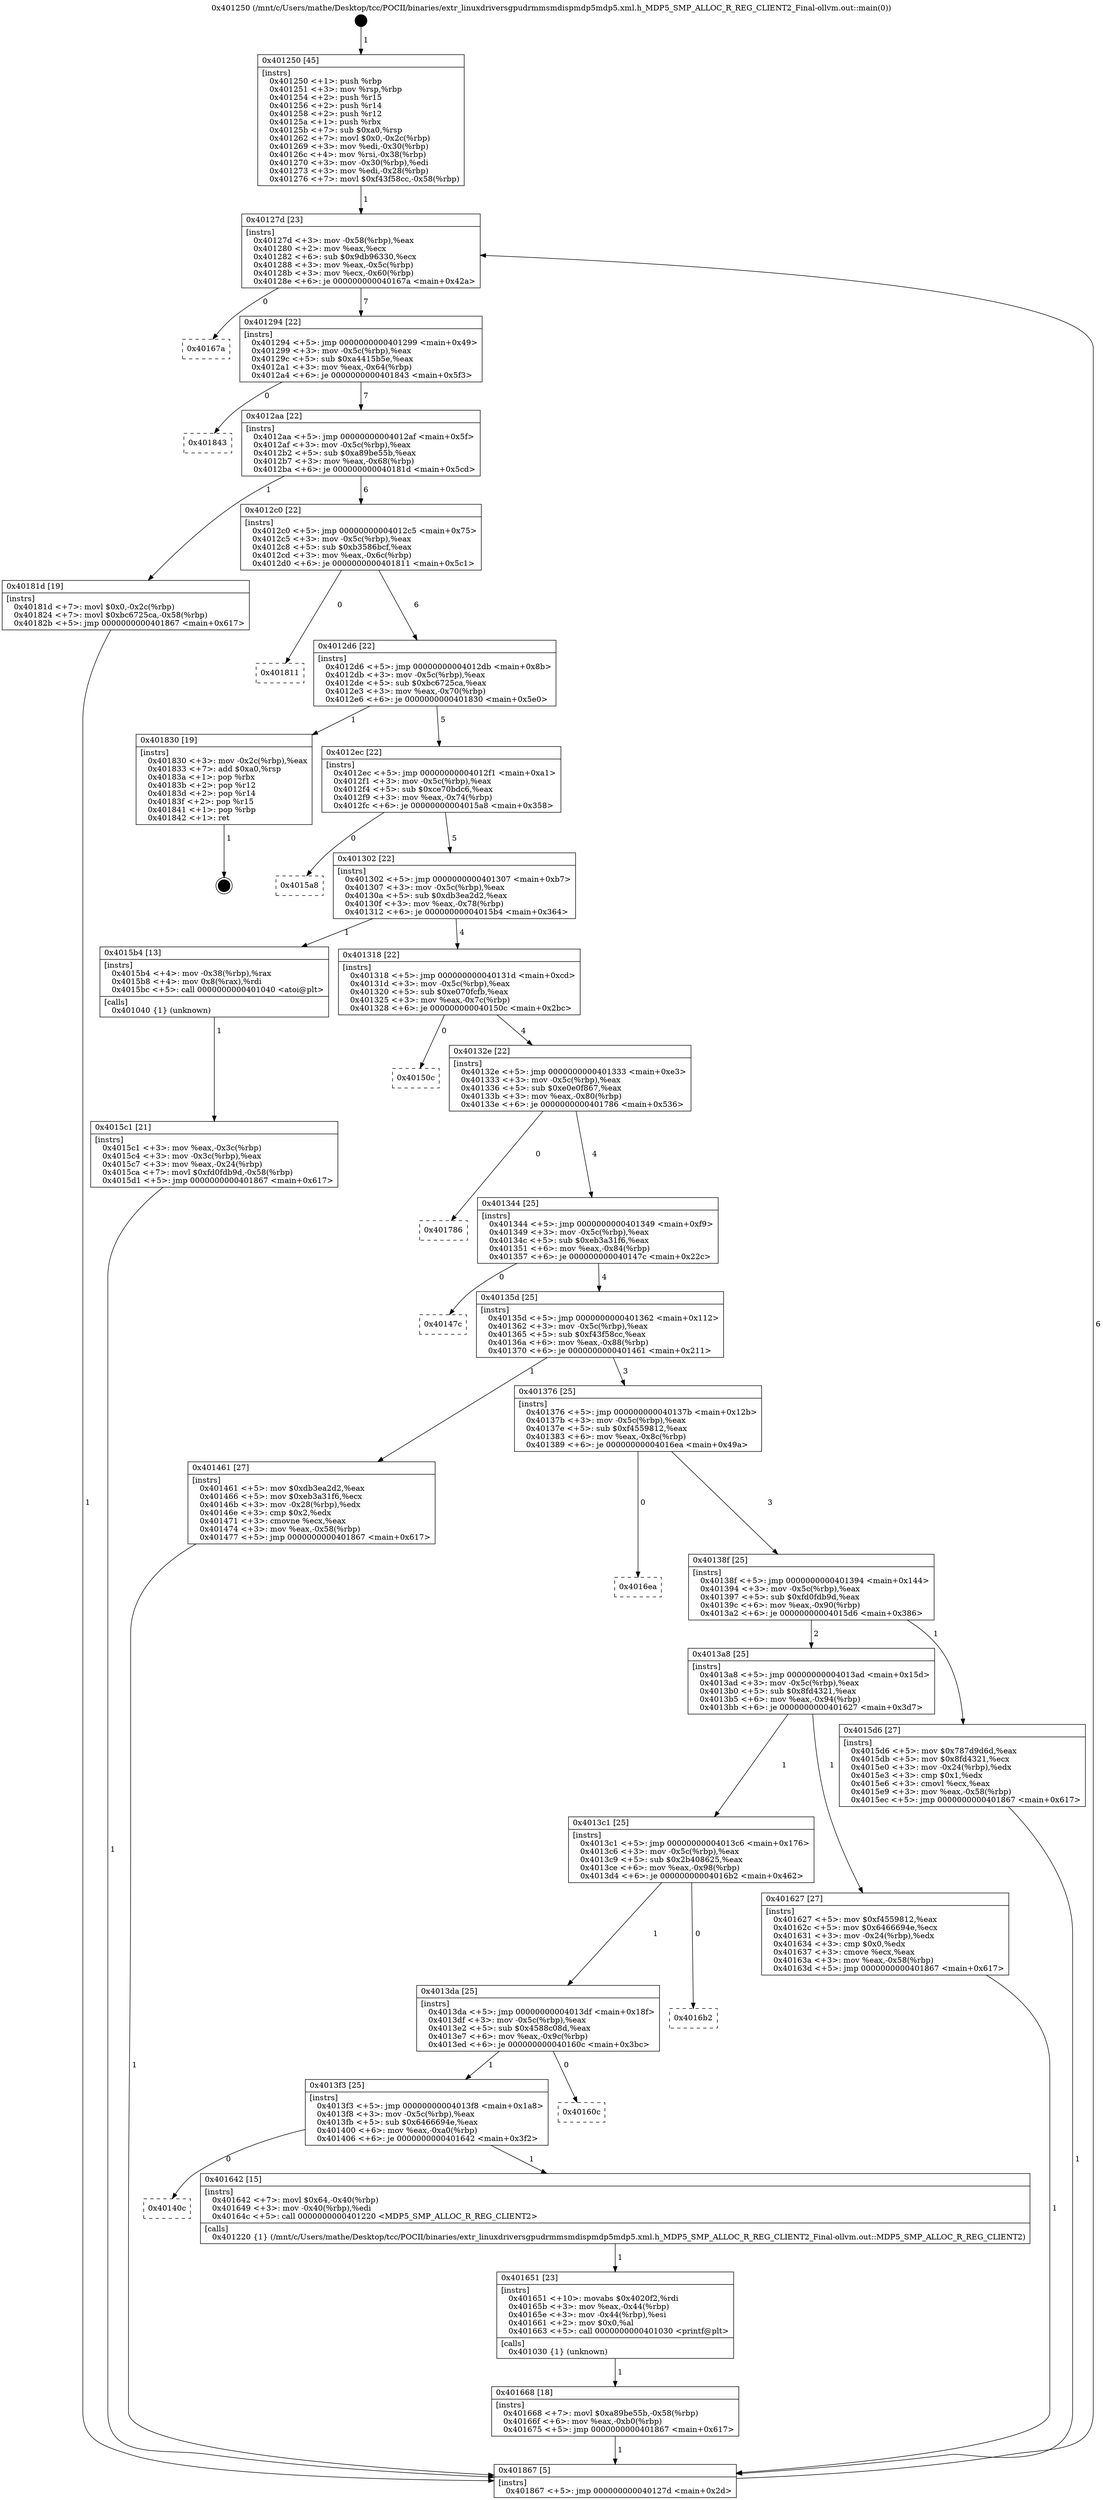 digraph "0x401250" {
  label = "0x401250 (/mnt/c/Users/mathe/Desktop/tcc/POCII/binaries/extr_linuxdriversgpudrmmsmdispmdp5mdp5.xml.h_MDP5_SMP_ALLOC_R_REG_CLIENT2_Final-ollvm.out::main(0))"
  labelloc = "t"
  node[shape=record]

  Entry [label="",width=0.3,height=0.3,shape=circle,fillcolor=black,style=filled]
  "0x40127d" [label="{
     0x40127d [23]\l
     | [instrs]\l
     &nbsp;&nbsp;0x40127d \<+3\>: mov -0x58(%rbp),%eax\l
     &nbsp;&nbsp;0x401280 \<+2\>: mov %eax,%ecx\l
     &nbsp;&nbsp;0x401282 \<+6\>: sub $0x9db96330,%ecx\l
     &nbsp;&nbsp;0x401288 \<+3\>: mov %eax,-0x5c(%rbp)\l
     &nbsp;&nbsp;0x40128b \<+3\>: mov %ecx,-0x60(%rbp)\l
     &nbsp;&nbsp;0x40128e \<+6\>: je 000000000040167a \<main+0x42a\>\l
  }"]
  "0x40167a" [label="{
     0x40167a\l
  }", style=dashed]
  "0x401294" [label="{
     0x401294 [22]\l
     | [instrs]\l
     &nbsp;&nbsp;0x401294 \<+5\>: jmp 0000000000401299 \<main+0x49\>\l
     &nbsp;&nbsp;0x401299 \<+3\>: mov -0x5c(%rbp),%eax\l
     &nbsp;&nbsp;0x40129c \<+5\>: sub $0xa4415b5e,%eax\l
     &nbsp;&nbsp;0x4012a1 \<+3\>: mov %eax,-0x64(%rbp)\l
     &nbsp;&nbsp;0x4012a4 \<+6\>: je 0000000000401843 \<main+0x5f3\>\l
  }"]
  Exit [label="",width=0.3,height=0.3,shape=circle,fillcolor=black,style=filled,peripheries=2]
  "0x401843" [label="{
     0x401843\l
  }", style=dashed]
  "0x4012aa" [label="{
     0x4012aa [22]\l
     | [instrs]\l
     &nbsp;&nbsp;0x4012aa \<+5\>: jmp 00000000004012af \<main+0x5f\>\l
     &nbsp;&nbsp;0x4012af \<+3\>: mov -0x5c(%rbp),%eax\l
     &nbsp;&nbsp;0x4012b2 \<+5\>: sub $0xa89be55b,%eax\l
     &nbsp;&nbsp;0x4012b7 \<+3\>: mov %eax,-0x68(%rbp)\l
     &nbsp;&nbsp;0x4012ba \<+6\>: je 000000000040181d \<main+0x5cd\>\l
  }"]
  "0x401668" [label="{
     0x401668 [18]\l
     | [instrs]\l
     &nbsp;&nbsp;0x401668 \<+7\>: movl $0xa89be55b,-0x58(%rbp)\l
     &nbsp;&nbsp;0x40166f \<+6\>: mov %eax,-0xb0(%rbp)\l
     &nbsp;&nbsp;0x401675 \<+5\>: jmp 0000000000401867 \<main+0x617\>\l
  }"]
  "0x40181d" [label="{
     0x40181d [19]\l
     | [instrs]\l
     &nbsp;&nbsp;0x40181d \<+7\>: movl $0x0,-0x2c(%rbp)\l
     &nbsp;&nbsp;0x401824 \<+7\>: movl $0xbc6725ca,-0x58(%rbp)\l
     &nbsp;&nbsp;0x40182b \<+5\>: jmp 0000000000401867 \<main+0x617\>\l
  }"]
  "0x4012c0" [label="{
     0x4012c0 [22]\l
     | [instrs]\l
     &nbsp;&nbsp;0x4012c0 \<+5\>: jmp 00000000004012c5 \<main+0x75\>\l
     &nbsp;&nbsp;0x4012c5 \<+3\>: mov -0x5c(%rbp),%eax\l
     &nbsp;&nbsp;0x4012c8 \<+5\>: sub $0xb3586bcf,%eax\l
     &nbsp;&nbsp;0x4012cd \<+3\>: mov %eax,-0x6c(%rbp)\l
     &nbsp;&nbsp;0x4012d0 \<+6\>: je 0000000000401811 \<main+0x5c1\>\l
  }"]
  "0x401651" [label="{
     0x401651 [23]\l
     | [instrs]\l
     &nbsp;&nbsp;0x401651 \<+10\>: movabs $0x4020f2,%rdi\l
     &nbsp;&nbsp;0x40165b \<+3\>: mov %eax,-0x44(%rbp)\l
     &nbsp;&nbsp;0x40165e \<+3\>: mov -0x44(%rbp),%esi\l
     &nbsp;&nbsp;0x401661 \<+2\>: mov $0x0,%al\l
     &nbsp;&nbsp;0x401663 \<+5\>: call 0000000000401030 \<printf@plt\>\l
     | [calls]\l
     &nbsp;&nbsp;0x401030 \{1\} (unknown)\l
  }"]
  "0x401811" [label="{
     0x401811\l
  }", style=dashed]
  "0x4012d6" [label="{
     0x4012d6 [22]\l
     | [instrs]\l
     &nbsp;&nbsp;0x4012d6 \<+5\>: jmp 00000000004012db \<main+0x8b\>\l
     &nbsp;&nbsp;0x4012db \<+3\>: mov -0x5c(%rbp),%eax\l
     &nbsp;&nbsp;0x4012de \<+5\>: sub $0xbc6725ca,%eax\l
     &nbsp;&nbsp;0x4012e3 \<+3\>: mov %eax,-0x70(%rbp)\l
     &nbsp;&nbsp;0x4012e6 \<+6\>: je 0000000000401830 \<main+0x5e0\>\l
  }"]
  "0x40140c" [label="{
     0x40140c\l
  }", style=dashed]
  "0x401830" [label="{
     0x401830 [19]\l
     | [instrs]\l
     &nbsp;&nbsp;0x401830 \<+3\>: mov -0x2c(%rbp),%eax\l
     &nbsp;&nbsp;0x401833 \<+7\>: add $0xa0,%rsp\l
     &nbsp;&nbsp;0x40183a \<+1\>: pop %rbx\l
     &nbsp;&nbsp;0x40183b \<+2\>: pop %r12\l
     &nbsp;&nbsp;0x40183d \<+2\>: pop %r14\l
     &nbsp;&nbsp;0x40183f \<+2\>: pop %r15\l
     &nbsp;&nbsp;0x401841 \<+1\>: pop %rbp\l
     &nbsp;&nbsp;0x401842 \<+1\>: ret\l
  }"]
  "0x4012ec" [label="{
     0x4012ec [22]\l
     | [instrs]\l
     &nbsp;&nbsp;0x4012ec \<+5\>: jmp 00000000004012f1 \<main+0xa1\>\l
     &nbsp;&nbsp;0x4012f1 \<+3\>: mov -0x5c(%rbp),%eax\l
     &nbsp;&nbsp;0x4012f4 \<+5\>: sub $0xce70bdc6,%eax\l
     &nbsp;&nbsp;0x4012f9 \<+3\>: mov %eax,-0x74(%rbp)\l
     &nbsp;&nbsp;0x4012fc \<+6\>: je 00000000004015a8 \<main+0x358\>\l
  }"]
  "0x401642" [label="{
     0x401642 [15]\l
     | [instrs]\l
     &nbsp;&nbsp;0x401642 \<+7\>: movl $0x64,-0x40(%rbp)\l
     &nbsp;&nbsp;0x401649 \<+3\>: mov -0x40(%rbp),%edi\l
     &nbsp;&nbsp;0x40164c \<+5\>: call 0000000000401220 \<MDP5_SMP_ALLOC_R_REG_CLIENT2\>\l
     | [calls]\l
     &nbsp;&nbsp;0x401220 \{1\} (/mnt/c/Users/mathe/Desktop/tcc/POCII/binaries/extr_linuxdriversgpudrmmsmdispmdp5mdp5.xml.h_MDP5_SMP_ALLOC_R_REG_CLIENT2_Final-ollvm.out::MDP5_SMP_ALLOC_R_REG_CLIENT2)\l
  }"]
  "0x4015a8" [label="{
     0x4015a8\l
  }", style=dashed]
  "0x401302" [label="{
     0x401302 [22]\l
     | [instrs]\l
     &nbsp;&nbsp;0x401302 \<+5\>: jmp 0000000000401307 \<main+0xb7\>\l
     &nbsp;&nbsp;0x401307 \<+3\>: mov -0x5c(%rbp),%eax\l
     &nbsp;&nbsp;0x40130a \<+5\>: sub $0xdb3ea2d2,%eax\l
     &nbsp;&nbsp;0x40130f \<+3\>: mov %eax,-0x78(%rbp)\l
     &nbsp;&nbsp;0x401312 \<+6\>: je 00000000004015b4 \<main+0x364\>\l
  }"]
  "0x4013f3" [label="{
     0x4013f3 [25]\l
     | [instrs]\l
     &nbsp;&nbsp;0x4013f3 \<+5\>: jmp 00000000004013f8 \<main+0x1a8\>\l
     &nbsp;&nbsp;0x4013f8 \<+3\>: mov -0x5c(%rbp),%eax\l
     &nbsp;&nbsp;0x4013fb \<+5\>: sub $0x6466694e,%eax\l
     &nbsp;&nbsp;0x401400 \<+6\>: mov %eax,-0xa0(%rbp)\l
     &nbsp;&nbsp;0x401406 \<+6\>: je 0000000000401642 \<main+0x3f2\>\l
  }"]
  "0x4015b4" [label="{
     0x4015b4 [13]\l
     | [instrs]\l
     &nbsp;&nbsp;0x4015b4 \<+4\>: mov -0x38(%rbp),%rax\l
     &nbsp;&nbsp;0x4015b8 \<+4\>: mov 0x8(%rax),%rdi\l
     &nbsp;&nbsp;0x4015bc \<+5\>: call 0000000000401040 \<atoi@plt\>\l
     | [calls]\l
     &nbsp;&nbsp;0x401040 \{1\} (unknown)\l
  }"]
  "0x401318" [label="{
     0x401318 [22]\l
     | [instrs]\l
     &nbsp;&nbsp;0x401318 \<+5\>: jmp 000000000040131d \<main+0xcd\>\l
     &nbsp;&nbsp;0x40131d \<+3\>: mov -0x5c(%rbp),%eax\l
     &nbsp;&nbsp;0x401320 \<+5\>: sub $0xe070fcfb,%eax\l
     &nbsp;&nbsp;0x401325 \<+3\>: mov %eax,-0x7c(%rbp)\l
     &nbsp;&nbsp;0x401328 \<+6\>: je 000000000040150c \<main+0x2bc\>\l
  }"]
  "0x40160c" [label="{
     0x40160c\l
  }", style=dashed]
  "0x40150c" [label="{
     0x40150c\l
  }", style=dashed]
  "0x40132e" [label="{
     0x40132e [22]\l
     | [instrs]\l
     &nbsp;&nbsp;0x40132e \<+5\>: jmp 0000000000401333 \<main+0xe3\>\l
     &nbsp;&nbsp;0x401333 \<+3\>: mov -0x5c(%rbp),%eax\l
     &nbsp;&nbsp;0x401336 \<+5\>: sub $0xe0e0f867,%eax\l
     &nbsp;&nbsp;0x40133b \<+3\>: mov %eax,-0x80(%rbp)\l
     &nbsp;&nbsp;0x40133e \<+6\>: je 0000000000401786 \<main+0x536\>\l
  }"]
  "0x4013da" [label="{
     0x4013da [25]\l
     | [instrs]\l
     &nbsp;&nbsp;0x4013da \<+5\>: jmp 00000000004013df \<main+0x18f\>\l
     &nbsp;&nbsp;0x4013df \<+3\>: mov -0x5c(%rbp),%eax\l
     &nbsp;&nbsp;0x4013e2 \<+5\>: sub $0x4588c08d,%eax\l
     &nbsp;&nbsp;0x4013e7 \<+6\>: mov %eax,-0x9c(%rbp)\l
     &nbsp;&nbsp;0x4013ed \<+6\>: je 000000000040160c \<main+0x3bc\>\l
  }"]
  "0x401786" [label="{
     0x401786\l
  }", style=dashed]
  "0x401344" [label="{
     0x401344 [25]\l
     | [instrs]\l
     &nbsp;&nbsp;0x401344 \<+5\>: jmp 0000000000401349 \<main+0xf9\>\l
     &nbsp;&nbsp;0x401349 \<+3\>: mov -0x5c(%rbp),%eax\l
     &nbsp;&nbsp;0x40134c \<+5\>: sub $0xeb3a31f6,%eax\l
     &nbsp;&nbsp;0x401351 \<+6\>: mov %eax,-0x84(%rbp)\l
     &nbsp;&nbsp;0x401357 \<+6\>: je 000000000040147c \<main+0x22c\>\l
  }"]
  "0x4016b2" [label="{
     0x4016b2\l
  }", style=dashed]
  "0x40147c" [label="{
     0x40147c\l
  }", style=dashed]
  "0x40135d" [label="{
     0x40135d [25]\l
     | [instrs]\l
     &nbsp;&nbsp;0x40135d \<+5\>: jmp 0000000000401362 \<main+0x112\>\l
     &nbsp;&nbsp;0x401362 \<+3\>: mov -0x5c(%rbp),%eax\l
     &nbsp;&nbsp;0x401365 \<+5\>: sub $0xf43f58cc,%eax\l
     &nbsp;&nbsp;0x40136a \<+6\>: mov %eax,-0x88(%rbp)\l
     &nbsp;&nbsp;0x401370 \<+6\>: je 0000000000401461 \<main+0x211\>\l
  }"]
  "0x4013c1" [label="{
     0x4013c1 [25]\l
     | [instrs]\l
     &nbsp;&nbsp;0x4013c1 \<+5\>: jmp 00000000004013c6 \<main+0x176\>\l
     &nbsp;&nbsp;0x4013c6 \<+3\>: mov -0x5c(%rbp),%eax\l
     &nbsp;&nbsp;0x4013c9 \<+5\>: sub $0x2b408625,%eax\l
     &nbsp;&nbsp;0x4013ce \<+6\>: mov %eax,-0x98(%rbp)\l
     &nbsp;&nbsp;0x4013d4 \<+6\>: je 00000000004016b2 \<main+0x462\>\l
  }"]
  "0x401461" [label="{
     0x401461 [27]\l
     | [instrs]\l
     &nbsp;&nbsp;0x401461 \<+5\>: mov $0xdb3ea2d2,%eax\l
     &nbsp;&nbsp;0x401466 \<+5\>: mov $0xeb3a31f6,%ecx\l
     &nbsp;&nbsp;0x40146b \<+3\>: mov -0x28(%rbp),%edx\l
     &nbsp;&nbsp;0x40146e \<+3\>: cmp $0x2,%edx\l
     &nbsp;&nbsp;0x401471 \<+3\>: cmovne %ecx,%eax\l
     &nbsp;&nbsp;0x401474 \<+3\>: mov %eax,-0x58(%rbp)\l
     &nbsp;&nbsp;0x401477 \<+5\>: jmp 0000000000401867 \<main+0x617\>\l
  }"]
  "0x401376" [label="{
     0x401376 [25]\l
     | [instrs]\l
     &nbsp;&nbsp;0x401376 \<+5\>: jmp 000000000040137b \<main+0x12b\>\l
     &nbsp;&nbsp;0x40137b \<+3\>: mov -0x5c(%rbp),%eax\l
     &nbsp;&nbsp;0x40137e \<+5\>: sub $0xf4559812,%eax\l
     &nbsp;&nbsp;0x401383 \<+6\>: mov %eax,-0x8c(%rbp)\l
     &nbsp;&nbsp;0x401389 \<+6\>: je 00000000004016ea \<main+0x49a\>\l
  }"]
  "0x401867" [label="{
     0x401867 [5]\l
     | [instrs]\l
     &nbsp;&nbsp;0x401867 \<+5\>: jmp 000000000040127d \<main+0x2d\>\l
  }"]
  "0x401250" [label="{
     0x401250 [45]\l
     | [instrs]\l
     &nbsp;&nbsp;0x401250 \<+1\>: push %rbp\l
     &nbsp;&nbsp;0x401251 \<+3\>: mov %rsp,%rbp\l
     &nbsp;&nbsp;0x401254 \<+2\>: push %r15\l
     &nbsp;&nbsp;0x401256 \<+2\>: push %r14\l
     &nbsp;&nbsp;0x401258 \<+2\>: push %r12\l
     &nbsp;&nbsp;0x40125a \<+1\>: push %rbx\l
     &nbsp;&nbsp;0x40125b \<+7\>: sub $0xa0,%rsp\l
     &nbsp;&nbsp;0x401262 \<+7\>: movl $0x0,-0x2c(%rbp)\l
     &nbsp;&nbsp;0x401269 \<+3\>: mov %edi,-0x30(%rbp)\l
     &nbsp;&nbsp;0x40126c \<+4\>: mov %rsi,-0x38(%rbp)\l
     &nbsp;&nbsp;0x401270 \<+3\>: mov -0x30(%rbp),%edi\l
     &nbsp;&nbsp;0x401273 \<+3\>: mov %edi,-0x28(%rbp)\l
     &nbsp;&nbsp;0x401276 \<+7\>: movl $0xf43f58cc,-0x58(%rbp)\l
  }"]
  "0x4015c1" [label="{
     0x4015c1 [21]\l
     | [instrs]\l
     &nbsp;&nbsp;0x4015c1 \<+3\>: mov %eax,-0x3c(%rbp)\l
     &nbsp;&nbsp;0x4015c4 \<+3\>: mov -0x3c(%rbp),%eax\l
     &nbsp;&nbsp;0x4015c7 \<+3\>: mov %eax,-0x24(%rbp)\l
     &nbsp;&nbsp;0x4015ca \<+7\>: movl $0xfd0fdb9d,-0x58(%rbp)\l
     &nbsp;&nbsp;0x4015d1 \<+5\>: jmp 0000000000401867 \<main+0x617\>\l
  }"]
  "0x401627" [label="{
     0x401627 [27]\l
     | [instrs]\l
     &nbsp;&nbsp;0x401627 \<+5\>: mov $0xf4559812,%eax\l
     &nbsp;&nbsp;0x40162c \<+5\>: mov $0x6466694e,%ecx\l
     &nbsp;&nbsp;0x401631 \<+3\>: mov -0x24(%rbp),%edx\l
     &nbsp;&nbsp;0x401634 \<+3\>: cmp $0x0,%edx\l
     &nbsp;&nbsp;0x401637 \<+3\>: cmove %ecx,%eax\l
     &nbsp;&nbsp;0x40163a \<+3\>: mov %eax,-0x58(%rbp)\l
     &nbsp;&nbsp;0x40163d \<+5\>: jmp 0000000000401867 \<main+0x617\>\l
  }"]
  "0x4016ea" [label="{
     0x4016ea\l
  }", style=dashed]
  "0x40138f" [label="{
     0x40138f [25]\l
     | [instrs]\l
     &nbsp;&nbsp;0x40138f \<+5\>: jmp 0000000000401394 \<main+0x144\>\l
     &nbsp;&nbsp;0x401394 \<+3\>: mov -0x5c(%rbp),%eax\l
     &nbsp;&nbsp;0x401397 \<+5\>: sub $0xfd0fdb9d,%eax\l
     &nbsp;&nbsp;0x40139c \<+6\>: mov %eax,-0x90(%rbp)\l
     &nbsp;&nbsp;0x4013a2 \<+6\>: je 00000000004015d6 \<main+0x386\>\l
  }"]
  "0x4013a8" [label="{
     0x4013a8 [25]\l
     | [instrs]\l
     &nbsp;&nbsp;0x4013a8 \<+5\>: jmp 00000000004013ad \<main+0x15d\>\l
     &nbsp;&nbsp;0x4013ad \<+3\>: mov -0x5c(%rbp),%eax\l
     &nbsp;&nbsp;0x4013b0 \<+5\>: sub $0x8fd4321,%eax\l
     &nbsp;&nbsp;0x4013b5 \<+6\>: mov %eax,-0x94(%rbp)\l
     &nbsp;&nbsp;0x4013bb \<+6\>: je 0000000000401627 \<main+0x3d7\>\l
  }"]
  "0x4015d6" [label="{
     0x4015d6 [27]\l
     | [instrs]\l
     &nbsp;&nbsp;0x4015d6 \<+5\>: mov $0x787d9d6d,%eax\l
     &nbsp;&nbsp;0x4015db \<+5\>: mov $0x8fd4321,%ecx\l
     &nbsp;&nbsp;0x4015e0 \<+3\>: mov -0x24(%rbp),%edx\l
     &nbsp;&nbsp;0x4015e3 \<+3\>: cmp $0x1,%edx\l
     &nbsp;&nbsp;0x4015e6 \<+3\>: cmovl %ecx,%eax\l
     &nbsp;&nbsp;0x4015e9 \<+3\>: mov %eax,-0x58(%rbp)\l
     &nbsp;&nbsp;0x4015ec \<+5\>: jmp 0000000000401867 \<main+0x617\>\l
  }"]
  Entry -> "0x401250" [label=" 1"]
  "0x40127d" -> "0x40167a" [label=" 0"]
  "0x40127d" -> "0x401294" [label=" 7"]
  "0x401830" -> Exit [label=" 1"]
  "0x401294" -> "0x401843" [label=" 0"]
  "0x401294" -> "0x4012aa" [label=" 7"]
  "0x40181d" -> "0x401867" [label=" 1"]
  "0x4012aa" -> "0x40181d" [label=" 1"]
  "0x4012aa" -> "0x4012c0" [label=" 6"]
  "0x401668" -> "0x401867" [label=" 1"]
  "0x4012c0" -> "0x401811" [label=" 0"]
  "0x4012c0" -> "0x4012d6" [label=" 6"]
  "0x401651" -> "0x401668" [label=" 1"]
  "0x4012d6" -> "0x401830" [label=" 1"]
  "0x4012d6" -> "0x4012ec" [label=" 5"]
  "0x401642" -> "0x401651" [label=" 1"]
  "0x4012ec" -> "0x4015a8" [label=" 0"]
  "0x4012ec" -> "0x401302" [label=" 5"]
  "0x4013f3" -> "0x40140c" [label=" 0"]
  "0x401302" -> "0x4015b4" [label=" 1"]
  "0x401302" -> "0x401318" [label=" 4"]
  "0x4013f3" -> "0x401642" [label=" 1"]
  "0x401318" -> "0x40150c" [label=" 0"]
  "0x401318" -> "0x40132e" [label=" 4"]
  "0x4013da" -> "0x4013f3" [label=" 1"]
  "0x40132e" -> "0x401786" [label=" 0"]
  "0x40132e" -> "0x401344" [label=" 4"]
  "0x4013da" -> "0x40160c" [label=" 0"]
  "0x401344" -> "0x40147c" [label=" 0"]
  "0x401344" -> "0x40135d" [label=" 4"]
  "0x4013c1" -> "0x4013da" [label=" 1"]
  "0x40135d" -> "0x401461" [label=" 1"]
  "0x40135d" -> "0x401376" [label=" 3"]
  "0x401461" -> "0x401867" [label=" 1"]
  "0x401250" -> "0x40127d" [label=" 1"]
  "0x401867" -> "0x40127d" [label=" 6"]
  "0x4015b4" -> "0x4015c1" [label=" 1"]
  "0x4015c1" -> "0x401867" [label=" 1"]
  "0x4013c1" -> "0x4016b2" [label=" 0"]
  "0x401376" -> "0x4016ea" [label=" 0"]
  "0x401376" -> "0x40138f" [label=" 3"]
  "0x401627" -> "0x401867" [label=" 1"]
  "0x40138f" -> "0x4015d6" [label=" 1"]
  "0x40138f" -> "0x4013a8" [label=" 2"]
  "0x4015d6" -> "0x401867" [label=" 1"]
  "0x4013a8" -> "0x4013c1" [label=" 1"]
  "0x4013a8" -> "0x401627" [label=" 1"]
}
